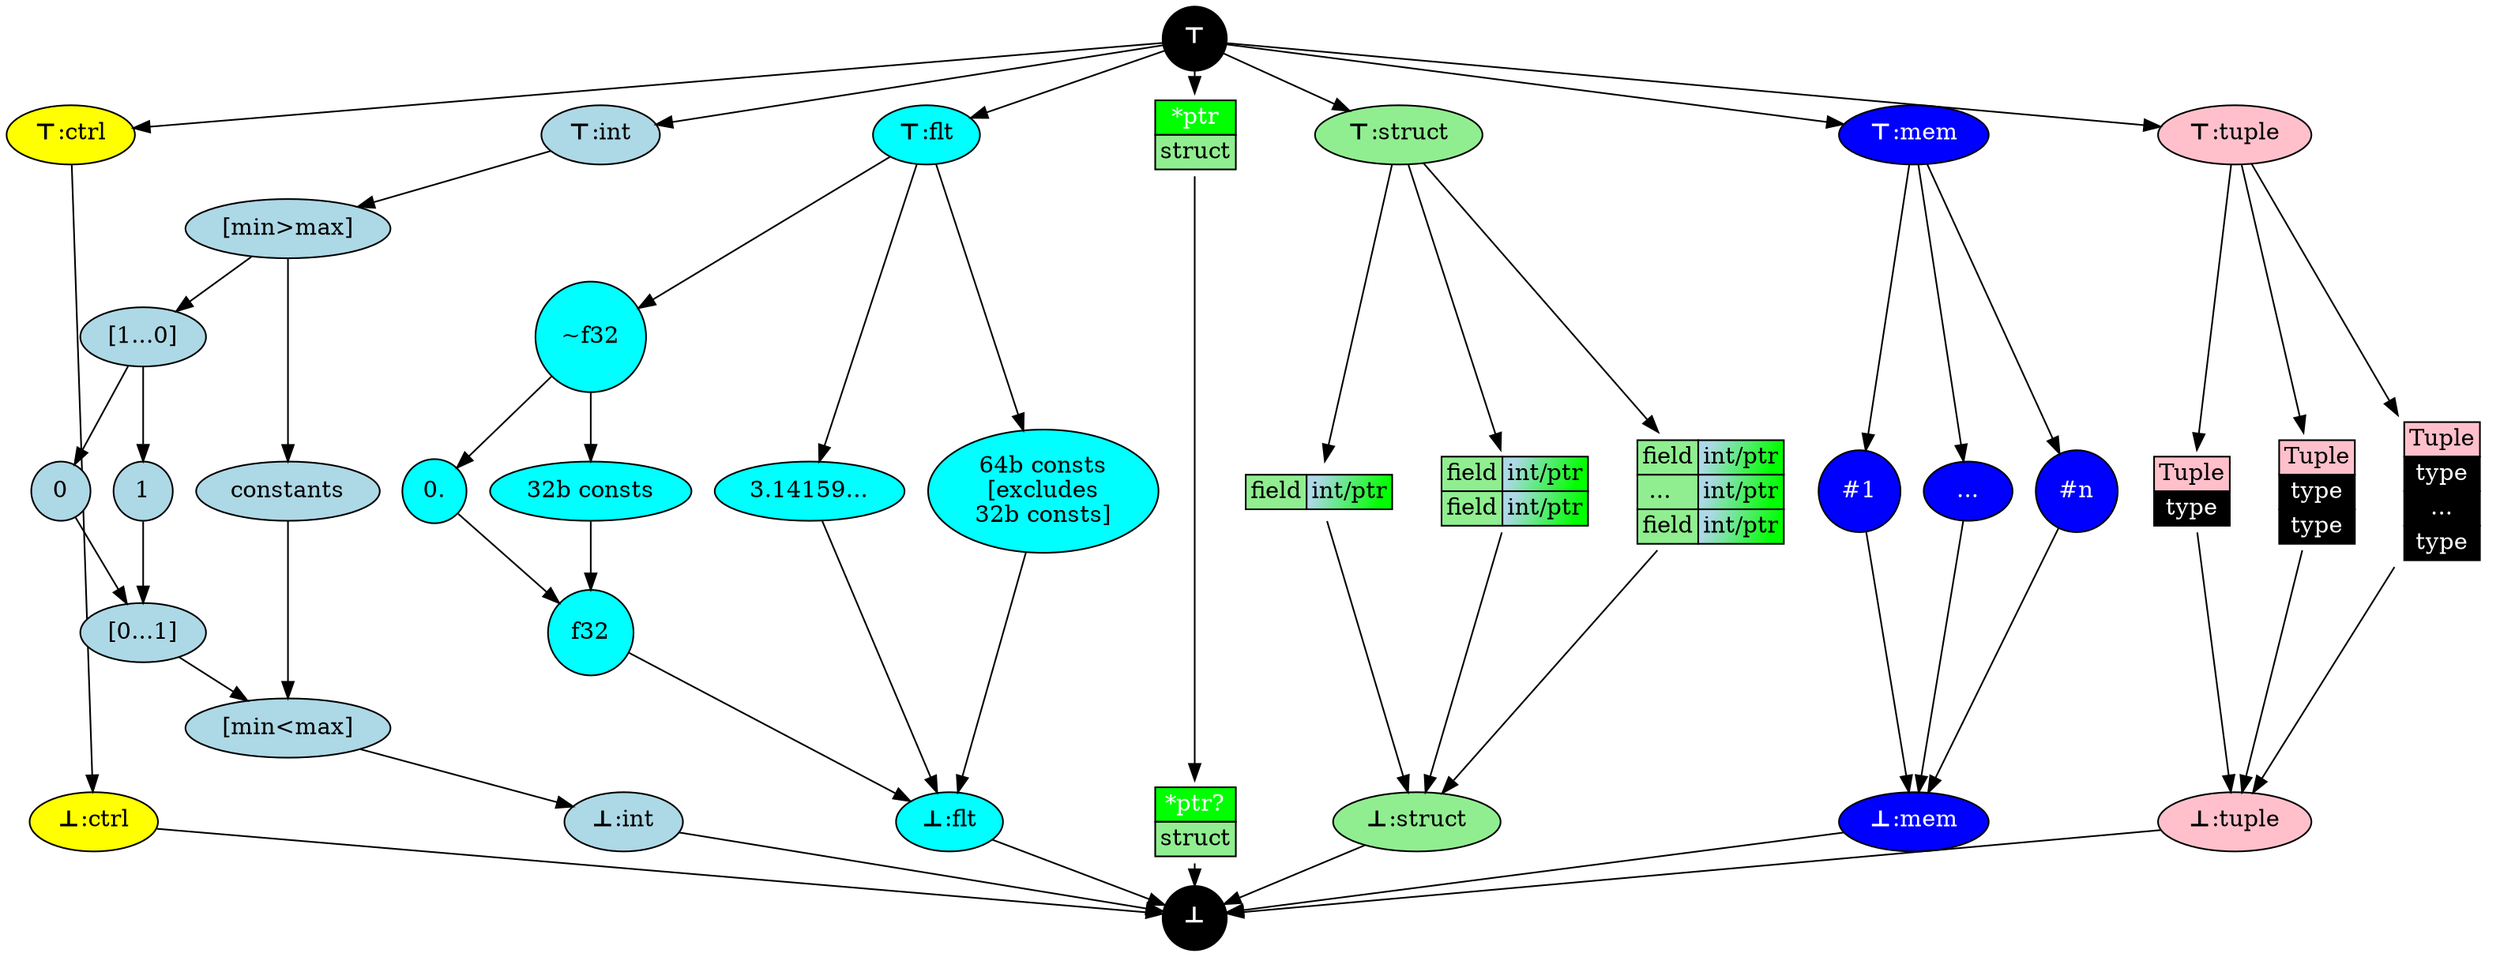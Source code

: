 digraph Lattice {
    compound = true;
    // Define nodes
    splines=false;
    node [shape=circle, style=filled];
    nodesep=0.2;
    ranksep=0.2;

    TOP [label=<<B>⊤</B >>, fillcolor=black, fontcolor=white];
    BOT [label=<<B>⊥</B>>, fillcolor=black, fontcolor=white];

    // ----------------------
    // Control
    XCTRL [label=<<B>⊤</B >:ctrl>, fillcolor=yellow, shape=oval];
    CTRL  [label=<<B>⊥</B>:ctrl>, fillcolor=yellow, shape=oval];

    TOP   -> XCTRL;
    XCTRL -> CTRL;
    CTRL  -> BOT;

    // ----------------------
    // Integers
    INT_TOP [label=<<B>⊤</B >:int>, fillcolor=lightblue, shape=oval];
    INT_BOT [label=<<B>⊥</B>:int>, fillcolor=lightblue, shape=oval];

    INT_HI    [label="[min>max]" , fillcolor=lightblue, shape=oval];
    INT_XBOOL [label="[1...0]", fillcolor=lightblue, shape=oval];
    INT_CON   [label="constants", fillcolor=lightblue, shape=oval];
    INT_CON0  [label="0", fillcolor=lightblue];
    INT_CON1  [label="1", fillcolor=lightblue];
    INT_BOOL  [label="[0...1]", fillcolor=lightblue,shape=oval];
    INT_LO    [label="[min<max]" , fillcolor=lightblue, shape=oval];

    TOP        -> INT_TOP;
    INT_TOP    -> INT_HI;
    INT_HI     -> INT_XBOOL;
    INT_XBOOL  -> INT_CON0;
    INT_XBOOL  -> INT_CON1;
    INT_HI     -> INT_CON;
    INT_CON0   -> INT_BOOL;
    INT_CON1   -> INT_BOOL;
    INT_BOOL   -> INT_LO;
    INT_CON    -> INT_LO;
    INT_LO     -> INT_BOT;
    INT_BOT    -> BOT;

    INT_CON0 -> INT_CON1 -> INT_CON [style=invis];

    // ----------------------
    // Floats
    FLT_TOP [label=<<B>⊤</B >:flt>, fillcolor=aqua, shape=oval];
    FLT_BOT [label=<<B>⊥</B>:flt>, fillcolor=aqua, shape=oval];

    FLT_CON64  [label="64b consts\n[excludes\n32b consts]" , fillcolor=aqua, shape=oval];
    FLT_CON32  [label="32b consts", fillcolor=aqua, shape=oval];
    FLT_CONPI  [label="3.14159...", fillcolor=aqua, shape=oval];
    FLT_X32    [label="~f32", fillcolor=aqua];
    FLT_CON0   [label="0."  , fillcolor=aqua];
    FLT_32     [label="f32" , fillcolor=aqua];

    TOP       -> FLT_TOP;
    FLT_TOP   -> FLT_CON64
    FLT_TOP   -> FLT_CONPI
    FLT_CON64 -> FLT_BOT
    FLT_CONPI -> FLT_BOT
    
    FLT_TOP   -> FLT_X32;
    FLT_X32   -> FLT_CON0;
    FLT_X32   -> FLT_CON32;
    FLT_CON0  -> FLT_32;
    FLT_CON32 -> FLT_32;
    FLT_32    -> FLT_BOT
    
    FLT_BOT   -> BOT;

    FLT_CON0 -> FLT_CON32 -> FLT_CONPI -> FLT_CON64 [style=invis];


    // ----------------------
    // Pointers, just a boolean nil/not and a struct
    PTR  [shape=none, fillcolor=none, label=<
      <TABLE BORDER="0" CELLBORDER="1" CELLSPACING="0">
        <TR><TD BGCOLOR="green"><FONT color="white">*ptr</FONT></TD></TR>
        <TR><TD BGCOLOR="lightgreen">struct</TD></TR>
      </TABLE>
    >];
    PTR0  [shape=none, fillcolor=none, label=<
      <TABLE BORDER="0" CELLBORDER="1" CELLSPACING="0">
        <TR><TD BGCOLOR="green"><FONT color="white">*ptr?</FONT></TD></TR>
        <TR><TD BGCOLOR="lightgreen">struct</TD></TR>
      </TABLE>
    >];
    
    TOP  -> PTR;
    PTR  -> PTR0;
    PTR0 -> BOT;

    // ----------------------
    // Structs
    STRUCT_TOP    [label=<<B>⊤</B >:struct>, fillcolor=lightgreen, shape=oval];
    STRUCT_BOT    [label=<<B>⊥</B>:struct>, fillcolor=lightgreen, shape=oval];

    STRUCT_S1  [shape=none, fillcolor=none, label=<
      <TABLE BORDER="0" CELLBORDER="1" CELLSPACING="0">
        <TR><TD BGCOLOR="lightgreen">field</TD><TD BGCOLOR="lightblue:green" gradientangle="315">int/ptr</TD></TR>
      </TABLE>
    >];
    STRUCT_S2  [shape=none, fillcolor=none, label=<
      <TABLE BORDER="0" CELLBORDER="1" CELLSPACING="0">
        <TR><TD BGCOLOR="lightgreen">field</TD><TD BGCOLOR="lightblue:green" gradientangle="315">int/ptr</TD></TR>
        <TR><TD BGCOLOR="lightgreen">field</TD><TD BGCOLOR="lightblue:green" gradientangle="315">int/ptr</TD></TR>
      </TABLE>
    >];
    STRUCT_SN  [shape=none, fillcolor=none, label=<
      <TABLE BORDER="0" CELLBORDER="1" CELLSPACING="0">
        <TR><TD BGCOLOR="lightgreen">field</TD><TD BGCOLOR="lightblue:green" gradientangle="315">int/ptr</TD></TR>
        <TR><TD BGCOLOR="lightgreen">...  </TD><TD BGCOLOR="lightblue:green" gradientangle="315">int/ptr</TD></TR>
        <TR><TD BGCOLOR="lightgreen">field</TD><TD BGCOLOR="lightblue:green" gradientangle="315">int/ptr</TD></TR>
      </TABLE>
    >];


    TOP          -> STRUCT_TOP;
    STRUCT_TOP   -> STRUCT_S1;
    STRUCT_TOP   -> STRUCT_S2;
    STRUCT_TOP   -> STRUCT_SN;
    STRUCT_S1    -> STRUCT_BOT;
    STRUCT_S2    -> STRUCT_BOT;
    STRUCT_SN    -> STRUCT_BOT;
    STRUCT_BOT   -> BOT;

    STRUCT_S1 -> STRUCT_S2 -> STRUCT_SN [style=invis];

    // ----------------------
    // Memory
    MEM_TOP       [label=<<B>⊤</B >:mem>, fillcolor=blue, fontcolor=white, shape=oval];
    MEM_BOT       [label=<<B>⊥</B>:mem>, fillcolor=blue, fontcolor=white, shape=oval];
    MEM_ALIAS1    [label="#1"     , fillcolor=blue, fontcolor=white];
    MEM_ALIASDOTS [label="..."    , fillcolor=blue, fontcolor=white, shape=oval];
    MEM_ALIASN    [label="#n"     , fillcolor=blue, fontcolor=white];

    TOP          -> MEM_TOP;
    MEM_TOP      -> MEM_ALIAS1;
    MEM_TOP      -> MEM_ALIASDOTS;
    MEM_TOP      -> MEM_ALIASN;
    MEM_ALIAS1   -> MEM_BOT;
    MEM_ALIASDOTS -> MEM_BOT;
    MEM_ALIASN    -> MEM_BOT;
    MEM_BOT       -> BOT;

    MEM_ALIAS1 -> MEM_ALIASDOTS -> MEM_ALIASN [style=invis];

    // ----------------------
    // Tuples

    TUPLE_TOP [label=<<B>⊤</B >:tuple>, fillcolor=pink, shape=oval];
    TUPLE_BOT [label=<<B>⊥</B>:tuple>, fillcolor=pink, shape=oval];

    TUPLE1 [shape=none, fillcolor=none, label=<
      <TABLE BORDER="0" CELLBORDER="1" CELLSPACING="0">
        <TH><TD BGCOLOR="pink">Tuple</TD></TH>
        <TR><TD BGCOLOR="black" ><FONT color="white">type</FONT></TD></TR>
      </TABLE>
    >];
    TUPLE2 [shape=none, fillcolor=none, label=<
      <TABLE BORDER="0" CELLBORDER="1" CELLSPACING="0">
        <TH><TD BGCOLOR="pink">Tuple</TD></TH>
        <TR><TD BGCOLOR="black" ><FONT color="white">type</FONT></TD></TR>
        <TR><TD BGCOLOR="black" ><FONT color="white">type</FONT></TD></TR>
      </TABLE>
    >];
    TUPLEN [shape=none, fillcolor=none, label=<
      <TABLE BORDER="0" CELLBORDER="1" CELLSPACING="0">
        <TH><TD BGCOLOR="pink">Tuple</TD></TH>
        <TR><TD BGCOLOR="black" ><FONT color="white">type</FONT></TD></TR>
        <TR><TD BGCOLOR="black" ><FONT color="white">...</FONT></TD></TR>
        <TR><TD BGCOLOR="black" ><FONT color="white">type</FONT></TD></TR>
      </TABLE>
    >];


    TOP -> TUPLE_TOP;
    TUPLE_TOP -> TUPLE1;
    TUPLE_TOP -> TUPLE2;
    TUPLE_TOP -> TUPLEN;
    TUPLE1 -> TUPLE_BOT;
    TUPLE2 -> TUPLE_BOT;
    TUPLEN -> TUPLE_BOT;
    TUPLE_BOT -> BOT;

    // ----------------------
    // Additional customization
    {rank=same; TOP;}
    {rank=same; INT_TOP; FLT_TOP; XCTRL; PTR; STRUCT_TOP; MEM_TOP; TUPLE_TOP}
    {rank=same; INT_CON; INT_CON0; INT_CON1;
                FLT_CON32; FLT_CON64;  FLT_CON0; FLT_CONPI;
                STRUCT_S1; STRUCT_S2; STRUCT_SN;
                MEM_ALIAS1;  MEM_ALIASDOTS; MEM_ALIASN;
                TUPLE1; TUPLE2; TUPLEN;
    }
    {rank=same; INT_BOT; FLT_BOT; CTRL; PTR0; STRUCT_BOT; MEM_BOT; TUPLE_BOT}
    {rank=same; BOT;}
}
